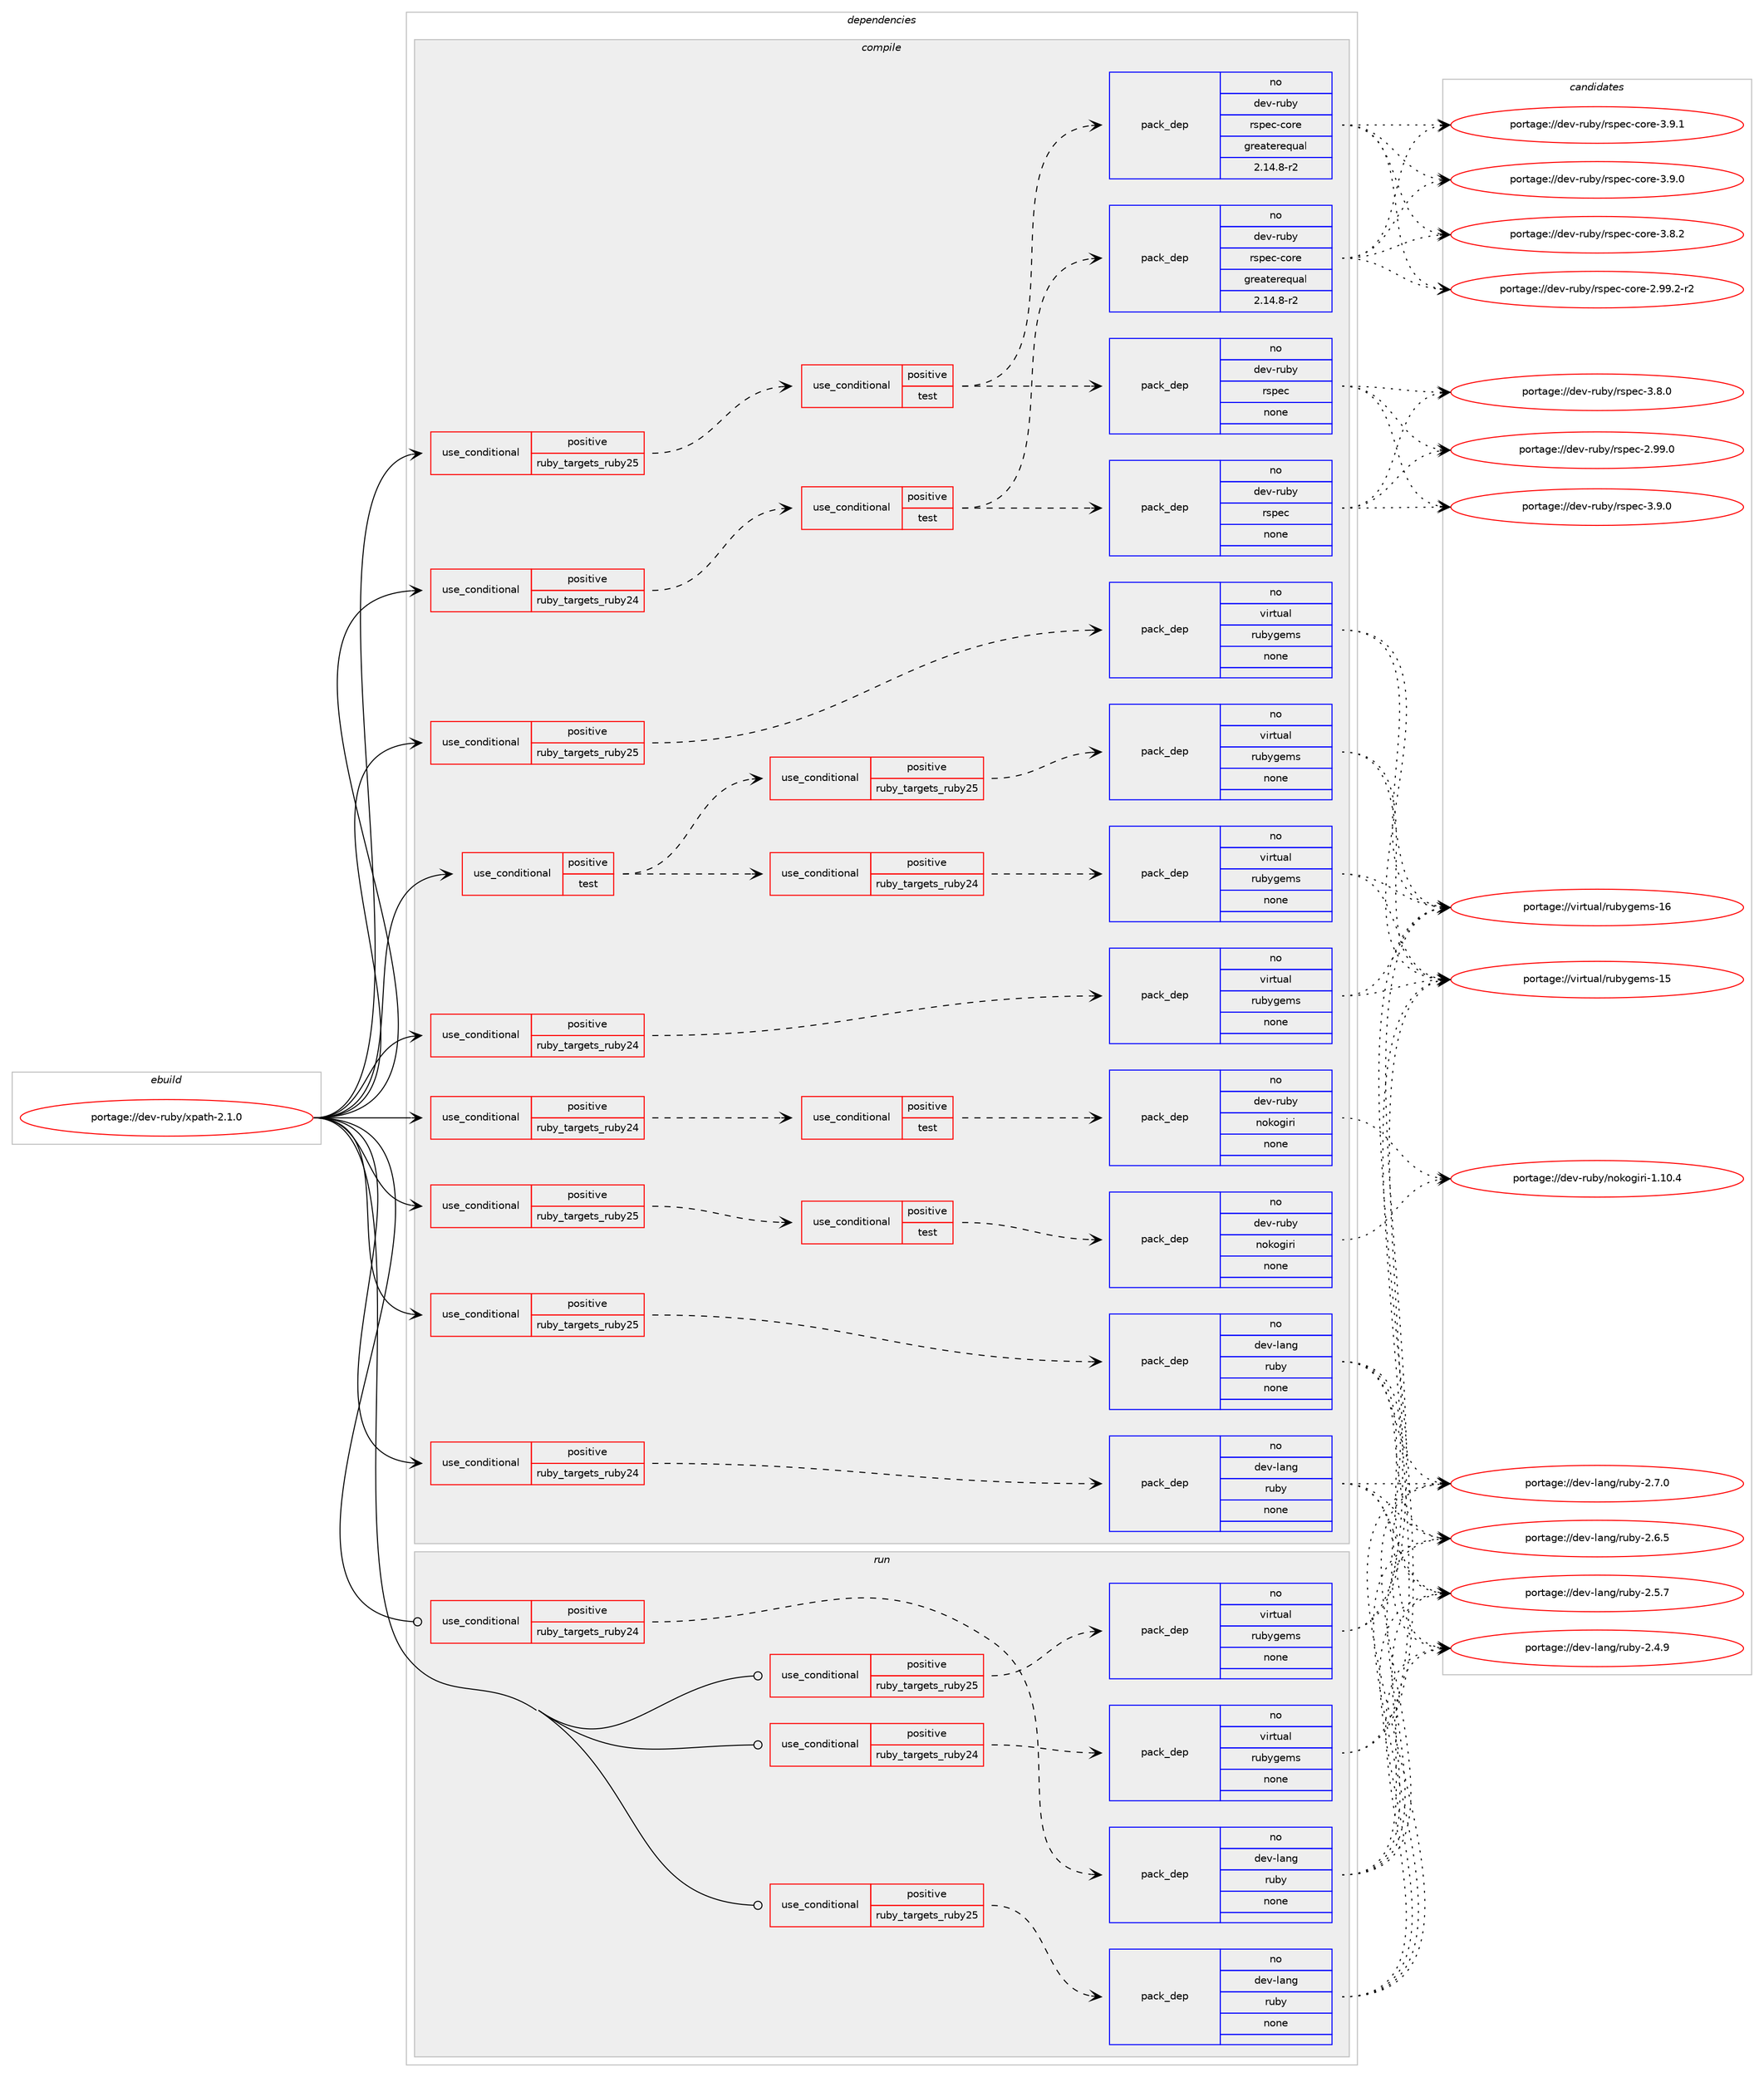 digraph prolog {

# *************
# Graph options
# *************

newrank=true;
concentrate=true;
compound=true;
graph [rankdir=LR,fontname=Helvetica,fontsize=10,ranksep=1.5];#, ranksep=2.5, nodesep=0.2];
edge  [arrowhead=vee];
node  [fontname=Helvetica,fontsize=10];

# **********
# The ebuild
# **********

subgraph cluster_leftcol {
color=gray;
rank=same;
label=<<i>ebuild</i>>;
id [label="portage://dev-ruby/xpath-2.1.0", color=red, width=4, href="../dev-ruby/xpath-2.1.0.svg"];
}

# ****************
# The dependencies
# ****************

subgraph cluster_midcol {
color=gray;
label=<<i>dependencies</i>>;
subgraph cluster_compile {
fillcolor="#eeeeee";
style=filled;
label=<<i>compile</i>>;
subgraph cond64223 {
dependency309797 [label=<<TABLE BORDER="0" CELLBORDER="1" CELLSPACING="0" CELLPADDING="4"><TR><TD ROWSPAN="3" CELLPADDING="10">use_conditional</TD></TR><TR><TD>positive</TD></TR><TR><TD>ruby_targets_ruby24</TD></TR></TABLE>>, shape=none, color=red];
subgraph cond64224 {
dependency309798 [label=<<TABLE BORDER="0" CELLBORDER="1" CELLSPACING="0" CELLPADDING="4"><TR><TD ROWSPAN="3" CELLPADDING="10">use_conditional</TD></TR><TR><TD>positive</TD></TR><TR><TD>test</TD></TR></TABLE>>, shape=none, color=red];
subgraph pack240843 {
dependency309799 [label=<<TABLE BORDER="0" CELLBORDER="1" CELLSPACING="0" CELLPADDING="4" WIDTH="220"><TR><TD ROWSPAN="6" CELLPADDING="30">pack_dep</TD></TR><TR><TD WIDTH="110">no</TD></TR><TR><TD>dev-ruby</TD></TR><TR><TD>nokogiri</TD></TR><TR><TD>none</TD></TR><TR><TD></TD></TR></TABLE>>, shape=none, color=blue];
}
dependency309798:e -> dependency309799:w [weight=20,style="dashed",arrowhead="vee"];
}
dependency309797:e -> dependency309798:w [weight=20,style="dashed",arrowhead="vee"];
}
id:e -> dependency309797:w [weight=20,style="solid",arrowhead="vee"];
subgraph cond64225 {
dependency309800 [label=<<TABLE BORDER="0" CELLBORDER="1" CELLSPACING="0" CELLPADDING="4"><TR><TD ROWSPAN="3" CELLPADDING="10">use_conditional</TD></TR><TR><TD>positive</TD></TR><TR><TD>ruby_targets_ruby24</TD></TR></TABLE>>, shape=none, color=red];
subgraph cond64226 {
dependency309801 [label=<<TABLE BORDER="0" CELLBORDER="1" CELLSPACING="0" CELLPADDING="4"><TR><TD ROWSPAN="3" CELLPADDING="10">use_conditional</TD></TR><TR><TD>positive</TD></TR><TR><TD>test</TD></TR></TABLE>>, shape=none, color=red];
subgraph pack240844 {
dependency309802 [label=<<TABLE BORDER="0" CELLBORDER="1" CELLSPACING="0" CELLPADDING="4" WIDTH="220"><TR><TD ROWSPAN="6" CELLPADDING="30">pack_dep</TD></TR><TR><TD WIDTH="110">no</TD></TR><TR><TD>dev-ruby</TD></TR><TR><TD>rspec</TD></TR><TR><TD>none</TD></TR><TR><TD></TD></TR></TABLE>>, shape=none, color=blue];
}
dependency309801:e -> dependency309802:w [weight=20,style="dashed",arrowhead="vee"];
subgraph pack240845 {
dependency309803 [label=<<TABLE BORDER="0" CELLBORDER="1" CELLSPACING="0" CELLPADDING="4" WIDTH="220"><TR><TD ROWSPAN="6" CELLPADDING="30">pack_dep</TD></TR><TR><TD WIDTH="110">no</TD></TR><TR><TD>dev-ruby</TD></TR><TR><TD>rspec-core</TD></TR><TR><TD>greaterequal</TD></TR><TR><TD>2.14.8-r2</TD></TR></TABLE>>, shape=none, color=blue];
}
dependency309801:e -> dependency309803:w [weight=20,style="dashed",arrowhead="vee"];
}
dependency309800:e -> dependency309801:w [weight=20,style="dashed",arrowhead="vee"];
}
id:e -> dependency309800:w [weight=20,style="solid",arrowhead="vee"];
subgraph cond64227 {
dependency309804 [label=<<TABLE BORDER="0" CELLBORDER="1" CELLSPACING="0" CELLPADDING="4"><TR><TD ROWSPAN="3" CELLPADDING="10">use_conditional</TD></TR><TR><TD>positive</TD></TR><TR><TD>ruby_targets_ruby24</TD></TR></TABLE>>, shape=none, color=red];
subgraph pack240846 {
dependency309805 [label=<<TABLE BORDER="0" CELLBORDER="1" CELLSPACING="0" CELLPADDING="4" WIDTH="220"><TR><TD ROWSPAN="6" CELLPADDING="30">pack_dep</TD></TR><TR><TD WIDTH="110">no</TD></TR><TR><TD>dev-lang</TD></TR><TR><TD>ruby</TD></TR><TR><TD>none</TD></TR><TR><TD></TD></TR></TABLE>>, shape=none, color=blue];
}
dependency309804:e -> dependency309805:w [weight=20,style="dashed",arrowhead="vee"];
}
id:e -> dependency309804:w [weight=20,style="solid",arrowhead="vee"];
subgraph cond64228 {
dependency309806 [label=<<TABLE BORDER="0" CELLBORDER="1" CELLSPACING="0" CELLPADDING="4"><TR><TD ROWSPAN="3" CELLPADDING="10">use_conditional</TD></TR><TR><TD>positive</TD></TR><TR><TD>ruby_targets_ruby24</TD></TR></TABLE>>, shape=none, color=red];
subgraph pack240847 {
dependency309807 [label=<<TABLE BORDER="0" CELLBORDER="1" CELLSPACING="0" CELLPADDING="4" WIDTH="220"><TR><TD ROWSPAN="6" CELLPADDING="30">pack_dep</TD></TR><TR><TD WIDTH="110">no</TD></TR><TR><TD>virtual</TD></TR><TR><TD>rubygems</TD></TR><TR><TD>none</TD></TR><TR><TD></TD></TR></TABLE>>, shape=none, color=blue];
}
dependency309806:e -> dependency309807:w [weight=20,style="dashed",arrowhead="vee"];
}
id:e -> dependency309806:w [weight=20,style="solid",arrowhead="vee"];
subgraph cond64229 {
dependency309808 [label=<<TABLE BORDER="0" CELLBORDER="1" CELLSPACING="0" CELLPADDING="4"><TR><TD ROWSPAN="3" CELLPADDING="10">use_conditional</TD></TR><TR><TD>positive</TD></TR><TR><TD>ruby_targets_ruby25</TD></TR></TABLE>>, shape=none, color=red];
subgraph cond64230 {
dependency309809 [label=<<TABLE BORDER="0" CELLBORDER="1" CELLSPACING="0" CELLPADDING="4"><TR><TD ROWSPAN="3" CELLPADDING="10">use_conditional</TD></TR><TR><TD>positive</TD></TR><TR><TD>test</TD></TR></TABLE>>, shape=none, color=red];
subgraph pack240848 {
dependency309810 [label=<<TABLE BORDER="0" CELLBORDER="1" CELLSPACING="0" CELLPADDING="4" WIDTH="220"><TR><TD ROWSPAN="6" CELLPADDING="30">pack_dep</TD></TR><TR><TD WIDTH="110">no</TD></TR><TR><TD>dev-ruby</TD></TR><TR><TD>nokogiri</TD></TR><TR><TD>none</TD></TR><TR><TD></TD></TR></TABLE>>, shape=none, color=blue];
}
dependency309809:e -> dependency309810:w [weight=20,style="dashed",arrowhead="vee"];
}
dependency309808:e -> dependency309809:w [weight=20,style="dashed",arrowhead="vee"];
}
id:e -> dependency309808:w [weight=20,style="solid",arrowhead="vee"];
subgraph cond64231 {
dependency309811 [label=<<TABLE BORDER="0" CELLBORDER="1" CELLSPACING="0" CELLPADDING="4"><TR><TD ROWSPAN="3" CELLPADDING="10">use_conditional</TD></TR><TR><TD>positive</TD></TR><TR><TD>ruby_targets_ruby25</TD></TR></TABLE>>, shape=none, color=red];
subgraph cond64232 {
dependency309812 [label=<<TABLE BORDER="0" CELLBORDER="1" CELLSPACING="0" CELLPADDING="4"><TR><TD ROWSPAN="3" CELLPADDING="10">use_conditional</TD></TR><TR><TD>positive</TD></TR><TR><TD>test</TD></TR></TABLE>>, shape=none, color=red];
subgraph pack240849 {
dependency309813 [label=<<TABLE BORDER="0" CELLBORDER="1" CELLSPACING="0" CELLPADDING="4" WIDTH="220"><TR><TD ROWSPAN="6" CELLPADDING="30">pack_dep</TD></TR><TR><TD WIDTH="110">no</TD></TR><TR><TD>dev-ruby</TD></TR><TR><TD>rspec</TD></TR><TR><TD>none</TD></TR><TR><TD></TD></TR></TABLE>>, shape=none, color=blue];
}
dependency309812:e -> dependency309813:w [weight=20,style="dashed",arrowhead="vee"];
subgraph pack240850 {
dependency309814 [label=<<TABLE BORDER="0" CELLBORDER="1" CELLSPACING="0" CELLPADDING="4" WIDTH="220"><TR><TD ROWSPAN="6" CELLPADDING="30">pack_dep</TD></TR><TR><TD WIDTH="110">no</TD></TR><TR><TD>dev-ruby</TD></TR><TR><TD>rspec-core</TD></TR><TR><TD>greaterequal</TD></TR><TR><TD>2.14.8-r2</TD></TR></TABLE>>, shape=none, color=blue];
}
dependency309812:e -> dependency309814:w [weight=20,style="dashed",arrowhead="vee"];
}
dependency309811:e -> dependency309812:w [weight=20,style="dashed",arrowhead="vee"];
}
id:e -> dependency309811:w [weight=20,style="solid",arrowhead="vee"];
subgraph cond64233 {
dependency309815 [label=<<TABLE BORDER="0" CELLBORDER="1" CELLSPACING="0" CELLPADDING="4"><TR><TD ROWSPAN="3" CELLPADDING="10">use_conditional</TD></TR><TR><TD>positive</TD></TR><TR><TD>ruby_targets_ruby25</TD></TR></TABLE>>, shape=none, color=red];
subgraph pack240851 {
dependency309816 [label=<<TABLE BORDER="0" CELLBORDER="1" CELLSPACING="0" CELLPADDING="4" WIDTH="220"><TR><TD ROWSPAN="6" CELLPADDING="30">pack_dep</TD></TR><TR><TD WIDTH="110">no</TD></TR><TR><TD>dev-lang</TD></TR><TR><TD>ruby</TD></TR><TR><TD>none</TD></TR><TR><TD></TD></TR></TABLE>>, shape=none, color=blue];
}
dependency309815:e -> dependency309816:w [weight=20,style="dashed",arrowhead="vee"];
}
id:e -> dependency309815:w [weight=20,style="solid",arrowhead="vee"];
subgraph cond64234 {
dependency309817 [label=<<TABLE BORDER="0" CELLBORDER="1" CELLSPACING="0" CELLPADDING="4"><TR><TD ROWSPAN="3" CELLPADDING="10">use_conditional</TD></TR><TR><TD>positive</TD></TR><TR><TD>ruby_targets_ruby25</TD></TR></TABLE>>, shape=none, color=red];
subgraph pack240852 {
dependency309818 [label=<<TABLE BORDER="0" CELLBORDER="1" CELLSPACING="0" CELLPADDING="4" WIDTH="220"><TR><TD ROWSPAN="6" CELLPADDING="30">pack_dep</TD></TR><TR><TD WIDTH="110">no</TD></TR><TR><TD>virtual</TD></TR><TR><TD>rubygems</TD></TR><TR><TD>none</TD></TR><TR><TD></TD></TR></TABLE>>, shape=none, color=blue];
}
dependency309817:e -> dependency309818:w [weight=20,style="dashed",arrowhead="vee"];
}
id:e -> dependency309817:w [weight=20,style="solid",arrowhead="vee"];
subgraph cond64235 {
dependency309819 [label=<<TABLE BORDER="0" CELLBORDER="1" CELLSPACING="0" CELLPADDING="4"><TR><TD ROWSPAN="3" CELLPADDING="10">use_conditional</TD></TR><TR><TD>positive</TD></TR><TR><TD>test</TD></TR></TABLE>>, shape=none, color=red];
subgraph cond64236 {
dependency309820 [label=<<TABLE BORDER="0" CELLBORDER="1" CELLSPACING="0" CELLPADDING="4"><TR><TD ROWSPAN="3" CELLPADDING="10">use_conditional</TD></TR><TR><TD>positive</TD></TR><TR><TD>ruby_targets_ruby24</TD></TR></TABLE>>, shape=none, color=red];
subgraph pack240853 {
dependency309821 [label=<<TABLE BORDER="0" CELLBORDER="1" CELLSPACING="0" CELLPADDING="4" WIDTH="220"><TR><TD ROWSPAN="6" CELLPADDING="30">pack_dep</TD></TR><TR><TD WIDTH="110">no</TD></TR><TR><TD>virtual</TD></TR><TR><TD>rubygems</TD></TR><TR><TD>none</TD></TR><TR><TD></TD></TR></TABLE>>, shape=none, color=blue];
}
dependency309820:e -> dependency309821:w [weight=20,style="dashed",arrowhead="vee"];
}
dependency309819:e -> dependency309820:w [weight=20,style="dashed",arrowhead="vee"];
subgraph cond64237 {
dependency309822 [label=<<TABLE BORDER="0" CELLBORDER="1" CELLSPACING="0" CELLPADDING="4"><TR><TD ROWSPAN="3" CELLPADDING="10">use_conditional</TD></TR><TR><TD>positive</TD></TR><TR><TD>ruby_targets_ruby25</TD></TR></TABLE>>, shape=none, color=red];
subgraph pack240854 {
dependency309823 [label=<<TABLE BORDER="0" CELLBORDER="1" CELLSPACING="0" CELLPADDING="4" WIDTH="220"><TR><TD ROWSPAN="6" CELLPADDING="30">pack_dep</TD></TR><TR><TD WIDTH="110">no</TD></TR><TR><TD>virtual</TD></TR><TR><TD>rubygems</TD></TR><TR><TD>none</TD></TR><TR><TD></TD></TR></TABLE>>, shape=none, color=blue];
}
dependency309822:e -> dependency309823:w [weight=20,style="dashed",arrowhead="vee"];
}
dependency309819:e -> dependency309822:w [weight=20,style="dashed",arrowhead="vee"];
}
id:e -> dependency309819:w [weight=20,style="solid",arrowhead="vee"];
}
subgraph cluster_compileandrun {
fillcolor="#eeeeee";
style=filled;
label=<<i>compile and run</i>>;
}
subgraph cluster_run {
fillcolor="#eeeeee";
style=filled;
label=<<i>run</i>>;
subgraph cond64238 {
dependency309824 [label=<<TABLE BORDER="0" CELLBORDER="1" CELLSPACING="0" CELLPADDING="4"><TR><TD ROWSPAN="3" CELLPADDING="10">use_conditional</TD></TR><TR><TD>positive</TD></TR><TR><TD>ruby_targets_ruby24</TD></TR></TABLE>>, shape=none, color=red];
subgraph pack240855 {
dependency309825 [label=<<TABLE BORDER="0" CELLBORDER="1" CELLSPACING="0" CELLPADDING="4" WIDTH="220"><TR><TD ROWSPAN="6" CELLPADDING="30">pack_dep</TD></TR><TR><TD WIDTH="110">no</TD></TR><TR><TD>dev-lang</TD></TR><TR><TD>ruby</TD></TR><TR><TD>none</TD></TR><TR><TD></TD></TR></TABLE>>, shape=none, color=blue];
}
dependency309824:e -> dependency309825:w [weight=20,style="dashed",arrowhead="vee"];
}
id:e -> dependency309824:w [weight=20,style="solid",arrowhead="odot"];
subgraph cond64239 {
dependency309826 [label=<<TABLE BORDER="0" CELLBORDER="1" CELLSPACING="0" CELLPADDING="4"><TR><TD ROWSPAN="3" CELLPADDING="10">use_conditional</TD></TR><TR><TD>positive</TD></TR><TR><TD>ruby_targets_ruby24</TD></TR></TABLE>>, shape=none, color=red];
subgraph pack240856 {
dependency309827 [label=<<TABLE BORDER="0" CELLBORDER="1" CELLSPACING="0" CELLPADDING="4" WIDTH="220"><TR><TD ROWSPAN="6" CELLPADDING="30">pack_dep</TD></TR><TR><TD WIDTH="110">no</TD></TR><TR><TD>virtual</TD></TR><TR><TD>rubygems</TD></TR><TR><TD>none</TD></TR><TR><TD></TD></TR></TABLE>>, shape=none, color=blue];
}
dependency309826:e -> dependency309827:w [weight=20,style="dashed",arrowhead="vee"];
}
id:e -> dependency309826:w [weight=20,style="solid",arrowhead="odot"];
subgraph cond64240 {
dependency309828 [label=<<TABLE BORDER="0" CELLBORDER="1" CELLSPACING="0" CELLPADDING="4"><TR><TD ROWSPAN="3" CELLPADDING="10">use_conditional</TD></TR><TR><TD>positive</TD></TR><TR><TD>ruby_targets_ruby25</TD></TR></TABLE>>, shape=none, color=red];
subgraph pack240857 {
dependency309829 [label=<<TABLE BORDER="0" CELLBORDER="1" CELLSPACING="0" CELLPADDING="4" WIDTH="220"><TR><TD ROWSPAN="6" CELLPADDING="30">pack_dep</TD></TR><TR><TD WIDTH="110">no</TD></TR><TR><TD>dev-lang</TD></TR><TR><TD>ruby</TD></TR><TR><TD>none</TD></TR><TR><TD></TD></TR></TABLE>>, shape=none, color=blue];
}
dependency309828:e -> dependency309829:w [weight=20,style="dashed",arrowhead="vee"];
}
id:e -> dependency309828:w [weight=20,style="solid",arrowhead="odot"];
subgraph cond64241 {
dependency309830 [label=<<TABLE BORDER="0" CELLBORDER="1" CELLSPACING="0" CELLPADDING="4"><TR><TD ROWSPAN="3" CELLPADDING="10">use_conditional</TD></TR><TR><TD>positive</TD></TR><TR><TD>ruby_targets_ruby25</TD></TR></TABLE>>, shape=none, color=red];
subgraph pack240858 {
dependency309831 [label=<<TABLE BORDER="0" CELLBORDER="1" CELLSPACING="0" CELLPADDING="4" WIDTH="220"><TR><TD ROWSPAN="6" CELLPADDING="30">pack_dep</TD></TR><TR><TD WIDTH="110">no</TD></TR><TR><TD>virtual</TD></TR><TR><TD>rubygems</TD></TR><TR><TD>none</TD></TR><TR><TD></TD></TR></TABLE>>, shape=none, color=blue];
}
dependency309830:e -> dependency309831:w [weight=20,style="dashed",arrowhead="vee"];
}
id:e -> dependency309830:w [weight=20,style="solid",arrowhead="odot"];
}
}

# **************
# The candidates
# **************

subgraph cluster_choices {
rank=same;
color=gray;
label=<<i>candidates</i>>;

subgraph choice240843 {
color=black;
nodesep=1;
choice10010111845114117981214711011110711110310511410545494649484652 [label="portage://dev-ruby/nokogiri-1.10.4", color=red, width=4,href="../dev-ruby/nokogiri-1.10.4.svg"];
dependency309799:e -> choice10010111845114117981214711011110711110310511410545494649484652:w [style=dotted,weight="100"];
}
subgraph choice240844 {
color=black;
nodesep=1;
choice10010111845114117981214711411511210199455146574648 [label="portage://dev-ruby/rspec-3.9.0", color=red, width=4,href="../dev-ruby/rspec-3.9.0.svg"];
choice10010111845114117981214711411511210199455146564648 [label="portage://dev-ruby/rspec-3.8.0", color=red, width=4,href="../dev-ruby/rspec-3.8.0.svg"];
choice1001011184511411798121471141151121019945504657574648 [label="portage://dev-ruby/rspec-2.99.0", color=red, width=4,href="../dev-ruby/rspec-2.99.0.svg"];
dependency309802:e -> choice10010111845114117981214711411511210199455146574648:w [style=dotted,weight="100"];
dependency309802:e -> choice10010111845114117981214711411511210199455146564648:w [style=dotted,weight="100"];
dependency309802:e -> choice1001011184511411798121471141151121019945504657574648:w [style=dotted,weight="100"];
}
subgraph choice240845 {
color=black;
nodesep=1;
choice100101118451141179812147114115112101994599111114101455146574649 [label="portage://dev-ruby/rspec-core-3.9.1", color=red, width=4,href="../dev-ruby/rspec-core-3.9.1.svg"];
choice100101118451141179812147114115112101994599111114101455146574648 [label="portage://dev-ruby/rspec-core-3.9.0", color=red, width=4,href="../dev-ruby/rspec-core-3.9.0.svg"];
choice100101118451141179812147114115112101994599111114101455146564650 [label="portage://dev-ruby/rspec-core-3.8.2", color=red, width=4,href="../dev-ruby/rspec-core-3.8.2.svg"];
choice100101118451141179812147114115112101994599111114101455046575746504511450 [label="portage://dev-ruby/rspec-core-2.99.2-r2", color=red, width=4,href="../dev-ruby/rspec-core-2.99.2-r2.svg"];
dependency309803:e -> choice100101118451141179812147114115112101994599111114101455146574649:w [style=dotted,weight="100"];
dependency309803:e -> choice100101118451141179812147114115112101994599111114101455146574648:w [style=dotted,weight="100"];
dependency309803:e -> choice100101118451141179812147114115112101994599111114101455146564650:w [style=dotted,weight="100"];
dependency309803:e -> choice100101118451141179812147114115112101994599111114101455046575746504511450:w [style=dotted,weight="100"];
}
subgraph choice240846 {
color=black;
nodesep=1;
choice10010111845108971101034711411798121455046554648 [label="portage://dev-lang/ruby-2.7.0", color=red, width=4,href="../dev-lang/ruby-2.7.0.svg"];
choice10010111845108971101034711411798121455046544653 [label="portage://dev-lang/ruby-2.6.5", color=red, width=4,href="../dev-lang/ruby-2.6.5.svg"];
choice10010111845108971101034711411798121455046534655 [label="portage://dev-lang/ruby-2.5.7", color=red, width=4,href="../dev-lang/ruby-2.5.7.svg"];
choice10010111845108971101034711411798121455046524657 [label="portage://dev-lang/ruby-2.4.9", color=red, width=4,href="../dev-lang/ruby-2.4.9.svg"];
dependency309805:e -> choice10010111845108971101034711411798121455046554648:w [style=dotted,weight="100"];
dependency309805:e -> choice10010111845108971101034711411798121455046544653:w [style=dotted,weight="100"];
dependency309805:e -> choice10010111845108971101034711411798121455046534655:w [style=dotted,weight="100"];
dependency309805:e -> choice10010111845108971101034711411798121455046524657:w [style=dotted,weight="100"];
}
subgraph choice240847 {
color=black;
nodesep=1;
choice118105114116117971084711411798121103101109115454954 [label="portage://virtual/rubygems-16", color=red, width=4,href="../virtual/rubygems-16.svg"];
choice118105114116117971084711411798121103101109115454953 [label="portage://virtual/rubygems-15", color=red, width=4,href="../virtual/rubygems-15.svg"];
dependency309807:e -> choice118105114116117971084711411798121103101109115454954:w [style=dotted,weight="100"];
dependency309807:e -> choice118105114116117971084711411798121103101109115454953:w [style=dotted,weight="100"];
}
subgraph choice240848 {
color=black;
nodesep=1;
choice10010111845114117981214711011110711110310511410545494649484652 [label="portage://dev-ruby/nokogiri-1.10.4", color=red, width=4,href="../dev-ruby/nokogiri-1.10.4.svg"];
dependency309810:e -> choice10010111845114117981214711011110711110310511410545494649484652:w [style=dotted,weight="100"];
}
subgraph choice240849 {
color=black;
nodesep=1;
choice10010111845114117981214711411511210199455146574648 [label="portage://dev-ruby/rspec-3.9.0", color=red, width=4,href="../dev-ruby/rspec-3.9.0.svg"];
choice10010111845114117981214711411511210199455146564648 [label="portage://dev-ruby/rspec-3.8.0", color=red, width=4,href="../dev-ruby/rspec-3.8.0.svg"];
choice1001011184511411798121471141151121019945504657574648 [label="portage://dev-ruby/rspec-2.99.0", color=red, width=4,href="../dev-ruby/rspec-2.99.0.svg"];
dependency309813:e -> choice10010111845114117981214711411511210199455146574648:w [style=dotted,weight="100"];
dependency309813:e -> choice10010111845114117981214711411511210199455146564648:w [style=dotted,weight="100"];
dependency309813:e -> choice1001011184511411798121471141151121019945504657574648:w [style=dotted,weight="100"];
}
subgraph choice240850 {
color=black;
nodesep=1;
choice100101118451141179812147114115112101994599111114101455146574649 [label="portage://dev-ruby/rspec-core-3.9.1", color=red, width=4,href="../dev-ruby/rspec-core-3.9.1.svg"];
choice100101118451141179812147114115112101994599111114101455146574648 [label="portage://dev-ruby/rspec-core-3.9.0", color=red, width=4,href="../dev-ruby/rspec-core-3.9.0.svg"];
choice100101118451141179812147114115112101994599111114101455146564650 [label="portage://dev-ruby/rspec-core-3.8.2", color=red, width=4,href="../dev-ruby/rspec-core-3.8.2.svg"];
choice100101118451141179812147114115112101994599111114101455046575746504511450 [label="portage://dev-ruby/rspec-core-2.99.2-r2", color=red, width=4,href="../dev-ruby/rspec-core-2.99.2-r2.svg"];
dependency309814:e -> choice100101118451141179812147114115112101994599111114101455146574649:w [style=dotted,weight="100"];
dependency309814:e -> choice100101118451141179812147114115112101994599111114101455146574648:w [style=dotted,weight="100"];
dependency309814:e -> choice100101118451141179812147114115112101994599111114101455146564650:w [style=dotted,weight="100"];
dependency309814:e -> choice100101118451141179812147114115112101994599111114101455046575746504511450:w [style=dotted,weight="100"];
}
subgraph choice240851 {
color=black;
nodesep=1;
choice10010111845108971101034711411798121455046554648 [label="portage://dev-lang/ruby-2.7.0", color=red, width=4,href="../dev-lang/ruby-2.7.0.svg"];
choice10010111845108971101034711411798121455046544653 [label="portage://dev-lang/ruby-2.6.5", color=red, width=4,href="../dev-lang/ruby-2.6.5.svg"];
choice10010111845108971101034711411798121455046534655 [label="portage://dev-lang/ruby-2.5.7", color=red, width=4,href="../dev-lang/ruby-2.5.7.svg"];
choice10010111845108971101034711411798121455046524657 [label="portage://dev-lang/ruby-2.4.9", color=red, width=4,href="../dev-lang/ruby-2.4.9.svg"];
dependency309816:e -> choice10010111845108971101034711411798121455046554648:w [style=dotted,weight="100"];
dependency309816:e -> choice10010111845108971101034711411798121455046544653:w [style=dotted,weight="100"];
dependency309816:e -> choice10010111845108971101034711411798121455046534655:w [style=dotted,weight="100"];
dependency309816:e -> choice10010111845108971101034711411798121455046524657:w [style=dotted,weight="100"];
}
subgraph choice240852 {
color=black;
nodesep=1;
choice118105114116117971084711411798121103101109115454954 [label="portage://virtual/rubygems-16", color=red, width=4,href="../virtual/rubygems-16.svg"];
choice118105114116117971084711411798121103101109115454953 [label="portage://virtual/rubygems-15", color=red, width=4,href="../virtual/rubygems-15.svg"];
dependency309818:e -> choice118105114116117971084711411798121103101109115454954:w [style=dotted,weight="100"];
dependency309818:e -> choice118105114116117971084711411798121103101109115454953:w [style=dotted,weight="100"];
}
subgraph choice240853 {
color=black;
nodesep=1;
choice118105114116117971084711411798121103101109115454954 [label="portage://virtual/rubygems-16", color=red, width=4,href="../virtual/rubygems-16.svg"];
choice118105114116117971084711411798121103101109115454953 [label="portage://virtual/rubygems-15", color=red, width=4,href="../virtual/rubygems-15.svg"];
dependency309821:e -> choice118105114116117971084711411798121103101109115454954:w [style=dotted,weight="100"];
dependency309821:e -> choice118105114116117971084711411798121103101109115454953:w [style=dotted,weight="100"];
}
subgraph choice240854 {
color=black;
nodesep=1;
choice118105114116117971084711411798121103101109115454954 [label="portage://virtual/rubygems-16", color=red, width=4,href="../virtual/rubygems-16.svg"];
choice118105114116117971084711411798121103101109115454953 [label="portage://virtual/rubygems-15", color=red, width=4,href="../virtual/rubygems-15.svg"];
dependency309823:e -> choice118105114116117971084711411798121103101109115454954:w [style=dotted,weight="100"];
dependency309823:e -> choice118105114116117971084711411798121103101109115454953:w [style=dotted,weight="100"];
}
subgraph choice240855 {
color=black;
nodesep=1;
choice10010111845108971101034711411798121455046554648 [label="portage://dev-lang/ruby-2.7.0", color=red, width=4,href="../dev-lang/ruby-2.7.0.svg"];
choice10010111845108971101034711411798121455046544653 [label="portage://dev-lang/ruby-2.6.5", color=red, width=4,href="../dev-lang/ruby-2.6.5.svg"];
choice10010111845108971101034711411798121455046534655 [label="portage://dev-lang/ruby-2.5.7", color=red, width=4,href="../dev-lang/ruby-2.5.7.svg"];
choice10010111845108971101034711411798121455046524657 [label="portage://dev-lang/ruby-2.4.9", color=red, width=4,href="../dev-lang/ruby-2.4.9.svg"];
dependency309825:e -> choice10010111845108971101034711411798121455046554648:w [style=dotted,weight="100"];
dependency309825:e -> choice10010111845108971101034711411798121455046544653:w [style=dotted,weight="100"];
dependency309825:e -> choice10010111845108971101034711411798121455046534655:w [style=dotted,weight="100"];
dependency309825:e -> choice10010111845108971101034711411798121455046524657:w [style=dotted,weight="100"];
}
subgraph choice240856 {
color=black;
nodesep=1;
choice118105114116117971084711411798121103101109115454954 [label="portage://virtual/rubygems-16", color=red, width=4,href="../virtual/rubygems-16.svg"];
choice118105114116117971084711411798121103101109115454953 [label="portage://virtual/rubygems-15", color=red, width=4,href="../virtual/rubygems-15.svg"];
dependency309827:e -> choice118105114116117971084711411798121103101109115454954:w [style=dotted,weight="100"];
dependency309827:e -> choice118105114116117971084711411798121103101109115454953:w [style=dotted,weight="100"];
}
subgraph choice240857 {
color=black;
nodesep=1;
choice10010111845108971101034711411798121455046554648 [label="portage://dev-lang/ruby-2.7.0", color=red, width=4,href="../dev-lang/ruby-2.7.0.svg"];
choice10010111845108971101034711411798121455046544653 [label="portage://dev-lang/ruby-2.6.5", color=red, width=4,href="../dev-lang/ruby-2.6.5.svg"];
choice10010111845108971101034711411798121455046534655 [label="portage://dev-lang/ruby-2.5.7", color=red, width=4,href="../dev-lang/ruby-2.5.7.svg"];
choice10010111845108971101034711411798121455046524657 [label="portage://dev-lang/ruby-2.4.9", color=red, width=4,href="../dev-lang/ruby-2.4.9.svg"];
dependency309829:e -> choice10010111845108971101034711411798121455046554648:w [style=dotted,weight="100"];
dependency309829:e -> choice10010111845108971101034711411798121455046544653:w [style=dotted,weight="100"];
dependency309829:e -> choice10010111845108971101034711411798121455046534655:w [style=dotted,weight="100"];
dependency309829:e -> choice10010111845108971101034711411798121455046524657:w [style=dotted,weight="100"];
}
subgraph choice240858 {
color=black;
nodesep=1;
choice118105114116117971084711411798121103101109115454954 [label="portage://virtual/rubygems-16", color=red, width=4,href="../virtual/rubygems-16.svg"];
choice118105114116117971084711411798121103101109115454953 [label="portage://virtual/rubygems-15", color=red, width=4,href="../virtual/rubygems-15.svg"];
dependency309831:e -> choice118105114116117971084711411798121103101109115454954:w [style=dotted,weight="100"];
dependency309831:e -> choice118105114116117971084711411798121103101109115454953:w [style=dotted,weight="100"];
}
}

}
